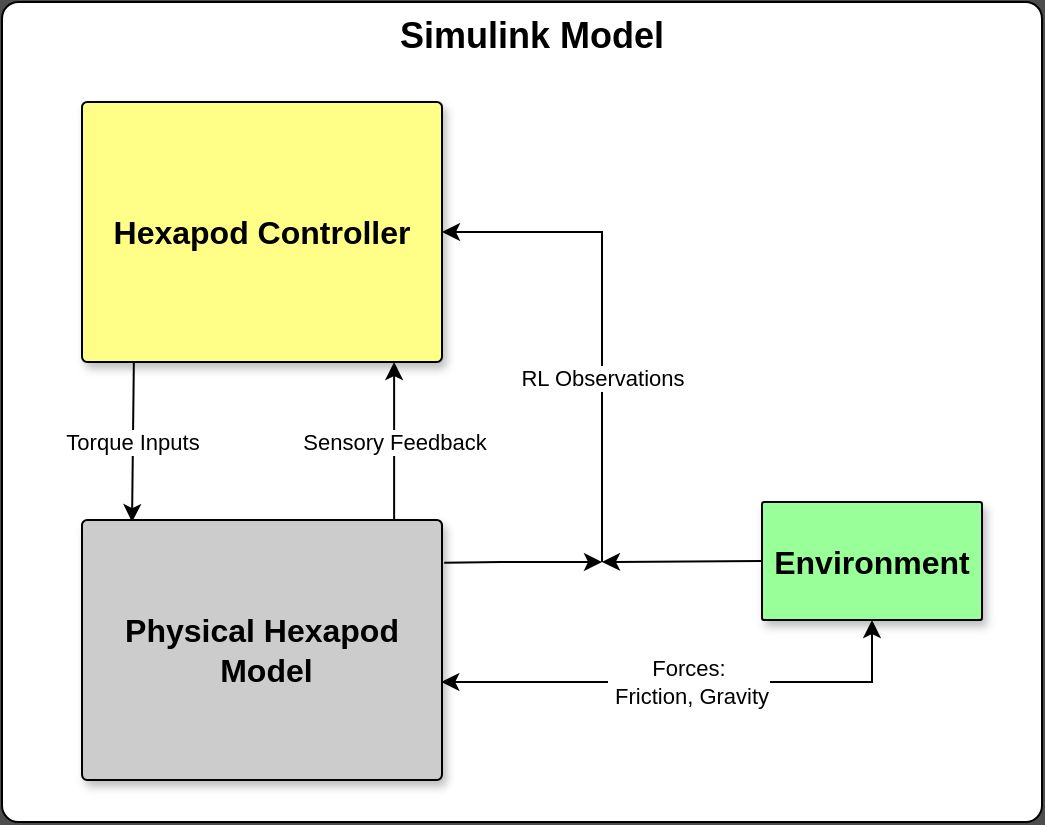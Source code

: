 <mxfile version="21.6.8" type="device">
  <diagram name="Seite-1" id="dMClOozi9FDAlUsFPm3h">
    <mxGraphModel dx="978" dy="571" grid="1" gridSize="10" guides="1" tooltips="1" connect="1" arrows="1" fold="1" page="1" pageScale="1" pageWidth="827" pageHeight="1169" background="#4D4D4D" math="0" shadow="0">
      <root>
        <mxCell id="0" />
        <mxCell id="1" parent="0" />
        <mxCell id="wKOV665bJu43ZV_5RckP-1" value="&lt;font style=&quot;font-size: 18px;&quot;&gt;&amp;nbsp; Simulink Model&lt;/font&gt;" style="rounded=1;whiteSpace=wrap;html=1;align=center;verticalAlign=top;arcSize=2;fontStyle=1;labelBackgroundColor=none;fontColor=#000000;strokeColor=#000000;" parent="1" vertex="1">
          <mxGeometry x="190" y="320" width="520" height="410" as="geometry" />
        </mxCell>
        <mxCell id="wKOV665bJu43ZV_5RckP-3" value="Environment&lt;br style=&quot;font-size: 16px;&quot;&gt;" style="rounded=1;whiteSpace=wrap;html=1;align=center;verticalAlign=middle;arcSize=2;fontStyle=1;glass=0;shadow=1;fontSize=16;fontColor=#000000;strokeColor=#000000;fillColor=#99FF99;" parent="1" vertex="1">
          <mxGeometry x="570" y="570" width="110" height="59" as="geometry" />
        </mxCell>
        <mxCell id="wKOV665bJu43ZV_5RckP-4" value="Hexapod Controller" style="rounded=1;whiteSpace=wrap;html=1;align=center;verticalAlign=middle;arcSize=2;fontStyle=1;shadow=1;fontSize=16;fillColor=#FFFF88;fontColor=#000000;strokeColor=#000000;" parent="1" vertex="1">
          <mxGeometry x="230" y="370" width="180" height="130" as="geometry" />
        </mxCell>
        <mxCell id="wKOV665bJu43ZV_5RckP-13" value="Forces:&lt;br&gt;&amp;nbsp;Friction, Gravity" style="endArrow=classic;startArrow=classic;html=1;rounded=0;exitX=0.998;exitY=0.623;exitDx=0;exitDy=0;entryX=0.5;entryY=1;entryDx=0;entryDy=0;verticalAlign=middle;align=center;exitPerimeter=0;fontColor=#000000;" parent="1" source="wKOV665bJu43ZV_5RckP-33" target="wKOV665bJu43ZV_5RckP-3" edge="1">
          <mxGeometry x="-0.003" width="50" height="50" relative="1" as="geometry">
            <mxPoint x="370" y="660" as="sourcePoint" />
            <mxPoint x="440" y="620" as="targetPoint" />
            <Array as="points">
              <mxPoint x="495" y="660" />
              <mxPoint x="625" y="660" />
            </Array>
            <mxPoint as="offset" />
          </mxGeometry>
        </mxCell>
        <mxCell id="wKOV665bJu43ZV_5RckP-16" value="Torque Inputs" style="endArrow=classic;html=1;rounded=0;entryX=0.139;entryY=0.008;entryDx=0;entryDy=0;exitX=0.144;exitY=1.002;exitDx=0;exitDy=0;align=center;entryPerimeter=0;exitPerimeter=0;fontColor=#000000;" parent="1" source="wKOV665bJu43ZV_5RckP-4" target="wKOV665bJu43ZV_5RckP-33" edge="1">
          <mxGeometry width="50" height="50" relative="1" as="geometry">
            <mxPoint x="380" y="470" as="sourcePoint" />
            <mxPoint x="265" y="610" as="targetPoint" />
          </mxGeometry>
        </mxCell>
        <mxCell id="wKOV665bJu43ZV_5RckP-17" value="Sensory Feedback&lt;br&gt;" style="endArrow=classic;html=1;rounded=0;entryX=0.867;entryY=1;entryDx=0;entryDy=0;exitX=0.867;exitY=0.003;exitDx=0;exitDy=0;align=center;entryPerimeter=0;exitPerimeter=0;fontColor=#000000;" parent="1" source="wKOV665bJu43ZV_5RckP-33" target="wKOV665bJu43ZV_5RckP-4" edge="1">
          <mxGeometry width="50" height="50" relative="1" as="geometry">
            <mxPoint x="335" y="610" as="sourcePoint" />
            <mxPoint x="430" y="420" as="targetPoint" />
          </mxGeometry>
        </mxCell>
        <mxCell id="wKOV665bJu43ZV_5RckP-33" value="Physical Hexapod&lt;br style=&quot;font-size: 16px;&quot;&gt;&amp;nbsp;Model" style="rounded=1;whiteSpace=wrap;html=1;align=center;verticalAlign=middle;arcSize=2;fontStyle=1;shadow=1;fontSize=16;fillColor=#CCCCCC;fontColor=#000000;strokeColor=#000000;" parent="1" vertex="1">
          <mxGeometry x="230" y="579" width="180" height="130" as="geometry" />
        </mxCell>
        <mxCell id="wKOV665bJu43ZV_5RckP-38" value="RL Observations" style="endArrow=classic;html=1;rounded=0;entryX=1;entryY=0.5;entryDx=0;entryDy=0;fontColor=#000000;" parent="1" target="wKOV665bJu43ZV_5RckP-4" edge="1">
          <mxGeometry x="-0.245" width="50" height="50" relative="1" as="geometry">
            <mxPoint x="490" y="600" as="sourcePoint" />
            <mxPoint x="470" y="480" as="targetPoint" />
            <Array as="points">
              <mxPoint x="490" y="435" />
            </Array>
            <mxPoint as="offset" />
          </mxGeometry>
        </mxCell>
        <mxCell id="wKOV665bJu43ZV_5RckP-39" value="" style="endArrow=classic;html=1;rounded=0;exitX=1.006;exitY=0.164;exitDx=0;exitDy=0;exitPerimeter=0;fontColor=#000000;" parent="1" source="wKOV665bJu43ZV_5RckP-33" edge="1">
          <mxGeometry width="50" height="50" relative="1" as="geometry">
            <mxPoint x="414" y="610" as="sourcePoint" />
            <mxPoint x="490" y="600" as="targetPoint" />
            <Array as="points">
              <mxPoint x="440" y="600" />
            </Array>
          </mxGeometry>
        </mxCell>
        <mxCell id="wKOV665bJu43ZV_5RckP-42" value="" style="endArrow=classic;html=1;rounded=0;exitX=0;exitY=0.5;exitDx=0;exitDy=0;fontColor=#000000;" parent="1" source="wKOV665bJu43ZV_5RckP-3" edge="1">
          <mxGeometry width="50" height="50" relative="1" as="geometry">
            <mxPoint x="420" y="530" as="sourcePoint" />
            <mxPoint x="490" y="600" as="targetPoint" />
          </mxGeometry>
        </mxCell>
      </root>
    </mxGraphModel>
  </diagram>
</mxfile>
